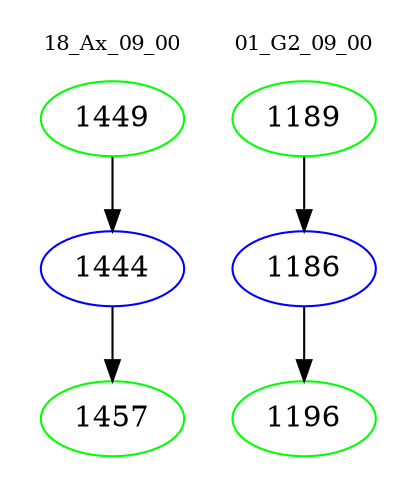 digraph{
subgraph cluster_0 {
color = white
label = "18_Ax_09_00";
fontsize=10;
T0_1449 [label="1449", color="green"]
T0_1449 -> T0_1444 [color="black"]
T0_1444 [label="1444", color="blue"]
T0_1444 -> T0_1457 [color="black"]
T0_1457 [label="1457", color="green"]
}
subgraph cluster_1 {
color = white
label = "01_G2_09_00";
fontsize=10;
T1_1189 [label="1189", color="green"]
T1_1189 -> T1_1186 [color="black"]
T1_1186 [label="1186", color="blue"]
T1_1186 -> T1_1196 [color="black"]
T1_1196 [label="1196", color="green"]
}
}
